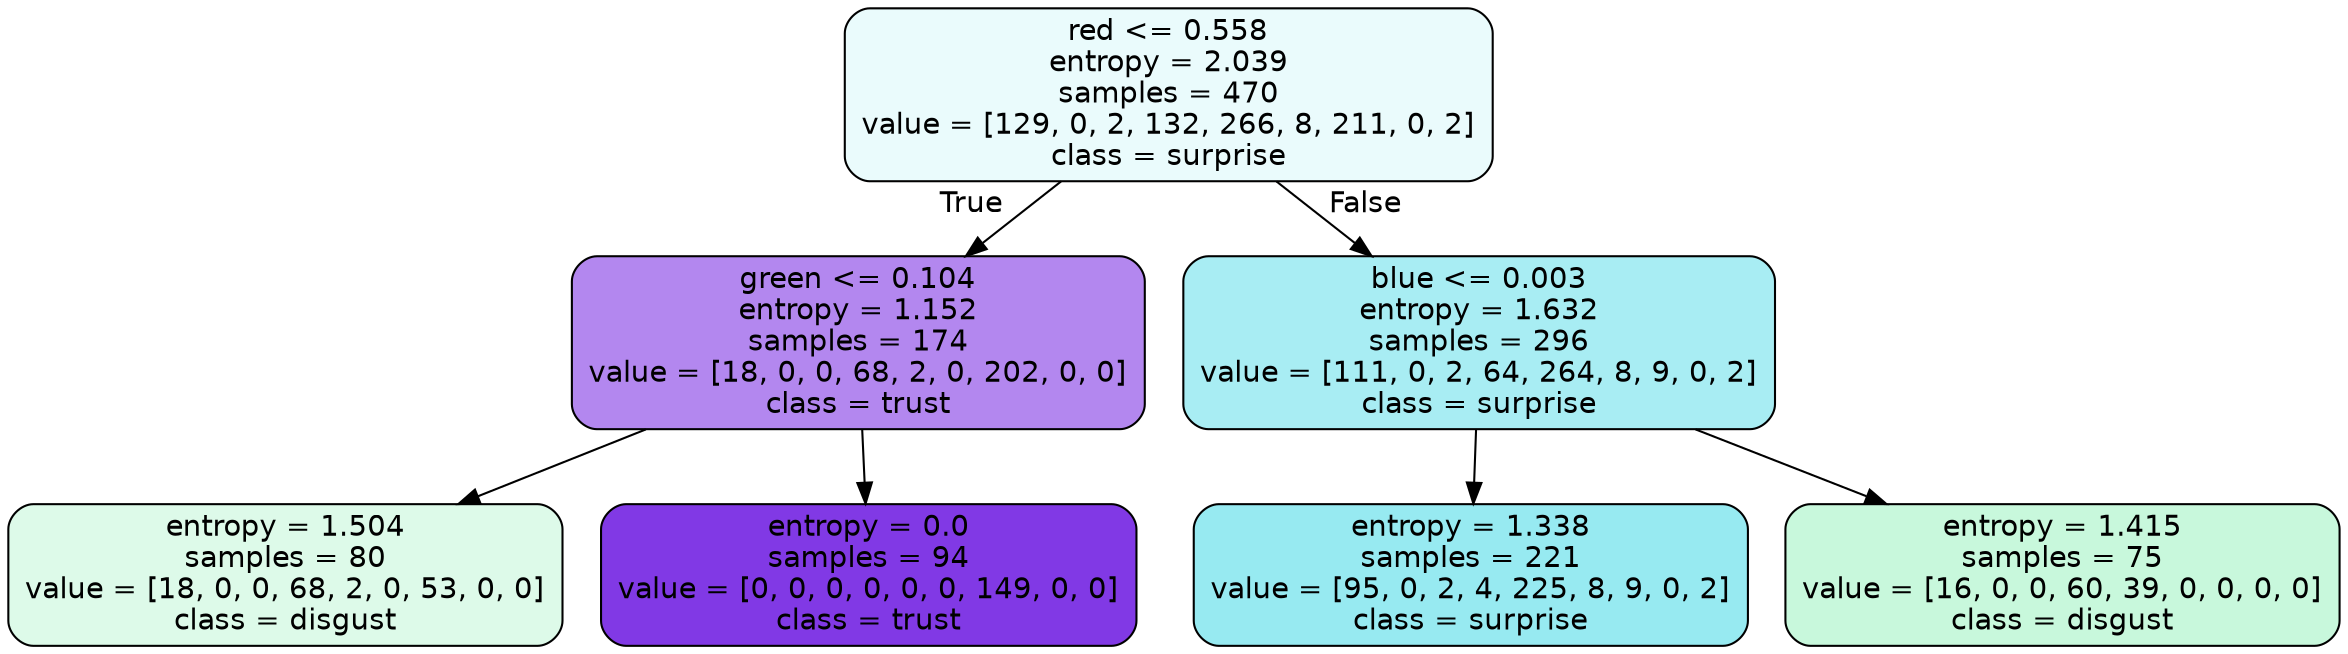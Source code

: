 digraph Tree {
node [shape=box, style="filled, rounded", color="black", fontname=helvetica] ;
edge [fontname=helvetica] ;
0 [label="red <= 0.558\nentropy = 2.039\nsamples = 470\nvalue = [129, 0, 2, 132, 266, 8, 211, 0, 2]\nclass = surprise", fillcolor="#39d7e51a"] ;
1 [label="green <= 0.104\nentropy = 1.152\nsamples = 174\nvalue = [18, 0, 0, 68, 2, 0, 202, 0, 0]\nclass = trust", fillcolor="#8139e59a"] ;
0 -> 1 [labeldistance=2.5, labelangle=45, headlabel="True"] ;
2 [label="entropy = 1.504\nsamples = 80\nvalue = [18, 0, 0, 68, 2, 0, 53, 0, 0]\nclass = disgust", fillcolor="#39e5812b"] ;
1 -> 2 ;
3 [label="entropy = 0.0\nsamples = 94\nvalue = [0, 0, 0, 0, 0, 0, 149, 0, 0]\nclass = trust", fillcolor="#8139e5ff"] ;
1 -> 3 ;
4 [label="blue <= 0.003\nentropy = 1.632\nsamples = 296\nvalue = [111, 0, 2, 64, 264, 8, 9, 0, 2]\nclass = surprise", fillcolor="#39d7e570"] ;
0 -> 4 [labeldistance=2.5, labelangle=-45, headlabel="False"] ;
5 [label="entropy = 1.338\nsamples = 221\nvalue = [95, 0, 2, 4, 225, 8, 9, 0, 2]\nclass = surprise", fillcolor="#39d7e585"] ;
4 -> 5 ;
6 [label="entropy = 1.415\nsamples = 75\nvalue = [16, 0, 0, 60, 39, 0, 0, 0, 0]\nclass = disgust", fillcolor="#39e58146"] ;
4 -> 6 ;
}